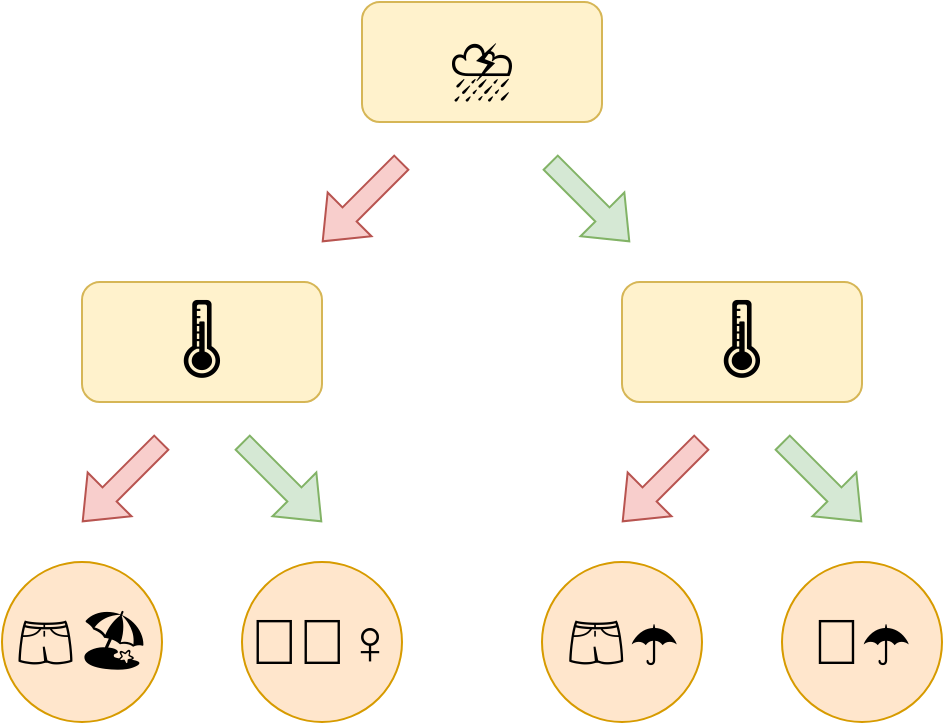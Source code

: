 <mxfile version="20.3.0" type="device" pages="2"><diagram id="JN0zHAh6BFn4j13bKOty" name="tree"><mxGraphModel dx="894" dy="756" grid="1" gridSize="10" guides="1" tooltips="1" connect="1" arrows="1" fold="1" page="1" pageScale="1" pageWidth="827" pageHeight="1169" math="0" shadow="0"><root><mxCell id="0"/><mxCell id="1" parent="0"/><mxCell id="rEfYlDC6JsmRlaF0XOwu-1" value="&lt;font style=&quot;font-size: 32px;&quot;&gt;⛈️&lt;/font&gt;" style="rounded=1;whiteSpace=wrap;html=1;fillColor=#fff2cc;strokeColor=#d6b656;" vertex="1" parent="1"><mxGeometry x="320" width="120" height="60" as="geometry"/></mxCell><mxCell id="bLOIux1K6Hptt9k5YJII-6" value="" style="shape=flexArrow;endArrow=classic;html=1;rounded=0;fontSize=32;fillColor=#d5e8d4;strokeColor=#82b366;" edge="1" parent="1"><mxGeometry width="50" height="50" relative="1" as="geometry"><mxPoint x="414" y="80" as="sourcePoint"/><mxPoint x="454" y="120" as="targetPoint"/></mxGeometry></mxCell><mxCell id="bLOIux1K6Hptt9k5YJII-7" value="" style="shape=flexArrow;endArrow=classic;html=1;rounded=0;fontSize=32;fillColor=#f8cecc;strokeColor=#b85450;" edge="1" parent="1"><mxGeometry width="50" height="50" relative="1" as="geometry"><mxPoint x="340" y="80" as="sourcePoint"/><mxPoint x="300" y="120" as="targetPoint"/></mxGeometry></mxCell><mxCell id="bLOIux1K6Hptt9k5YJII-11" value="🩳🏖️" style="ellipse;whiteSpace=wrap;html=1;aspect=fixed;fontSize=32;fillColor=#ffe6cc;strokeColor=#d79b00;" vertex="1" parent="1"><mxGeometry x="140" y="280" width="80" height="80" as="geometry"/></mxCell><mxCell id="bLOIux1K6Hptt9k5YJII-12" value="🎽🏃‍♀️" style="ellipse;whiteSpace=wrap;html=1;aspect=fixed;fontSize=32;fillColor=#ffe6cc;strokeColor=#d79b00;" vertex="1" parent="1"><mxGeometry x="260" y="280" width="80" height="80" as="geometry"/></mxCell><mxCell id="bLOIux1K6Hptt9k5YJII-13" value="🩳☂️" style="ellipse;whiteSpace=wrap;html=1;aspect=fixed;fontSize=32;fillColor=#ffe6cc;strokeColor=#d79b00;" vertex="1" parent="1"><mxGeometry x="410" y="280" width="80" height="80" as="geometry"/></mxCell><mxCell id="bLOIux1K6Hptt9k5YJII-14" value="🧥☂️" style="ellipse;whiteSpace=wrap;html=1;aspect=fixed;fontSize=32;fillColor=#ffe6cc;strokeColor=#d79b00;" vertex="1" parent="1"><mxGeometry x="530" y="280" width="80" height="80" as="geometry"/></mxCell><mxCell id="bLOIux1K6Hptt9k5YJII-17" value="" style="group" vertex="1" connectable="0" parent="1"><mxGeometry x="450" y="140" width="120" height="120" as="geometry"/></mxCell><mxCell id="bLOIux1K6Hptt9k5YJII-2" value="&lt;font style=&quot;font-size: 32px;&quot;&gt;🌡️&lt;/font&gt;" style="rounded=1;whiteSpace=wrap;html=1;fillColor=#fff2cc;strokeColor=#d6b656;" vertex="1" parent="bLOIux1K6Hptt9k5YJII-17"><mxGeometry width="120" height="60" as="geometry"/></mxCell><mxCell id="bLOIux1K6Hptt9k5YJII-9" value="" style="shape=flexArrow;endArrow=classic;html=1;rounded=0;fontSize=32;fillColor=#f8cecc;strokeColor=#b85450;" edge="1" parent="bLOIux1K6Hptt9k5YJII-17"><mxGeometry width="50" height="50" relative="1" as="geometry"><mxPoint x="40" y="80" as="sourcePoint"/><mxPoint y="120" as="targetPoint"/></mxGeometry></mxCell><mxCell id="bLOIux1K6Hptt9k5YJII-16" value="" style="shape=flexArrow;endArrow=classic;html=1;rounded=0;fontSize=32;fillColor=#d5e8d4;strokeColor=#82b366;" edge="1" parent="bLOIux1K6Hptt9k5YJII-17"><mxGeometry width="50" height="50" relative="1" as="geometry"><mxPoint x="80" y="80" as="sourcePoint"/><mxPoint x="120" y="120" as="targetPoint"/></mxGeometry></mxCell><mxCell id="bLOIux1K6Hptt9k5YJII-18" value="" style="group" vertex="1" connectable="0" parent="1"><mxGeometry x="180" y="140" width="120" height="120" as="geometry"/></mxCell><mxCell id="rEfYlDC6JsmRlaF0XOwu-2" value="&lt;font style=&quot;font-size: 32px;&quot;&gt;🌡️&lt;/font&gt;" style="rounded=1;whiteSpace=wrap;html=1;fillColor=#fff2cc;strokeColor=#d6b656;" vertex="1" parent="bLOIux1K6Hptt9k5YJII-18"><mxGeometry width="120" height="60" as="geometry"/></mxCell><mxCell id="bLOIux1K6Hptt9k5YJII-8" value="" style="shape=flexArrow;endArrow=classic;html=1;rounded=0;fontSize=32;fillColor=#f8cecc;strokeColor=#b85450;" edge="1" parent="bLOIux1K6Hptt9k5YJII-18"><mxGeometry width="50" height="50" relative="1" as="geometry"><mxPoint x="40" y="80" as="sourcePoint"/><mxPoint y="120" as="targetPoint"/></mxGeometry></mxCell><mxCell id="bLOIux1K6Hptt9k5YJII-15" value="" style="shape=flexArrow;endArrow=classic;html=1;rounded=0;fontSize=32;fillColor=#d5e8d4;strokeColor=#82b366;" edge="1" parent="bLOIux1K6Hptt9k5YJII-18"><mxGeometry width="50" height="50" relative="1" as="geometry"><mxPoint x="80" y="80" as="sourcePoint"/><mxPoint x="120" y="120" as="targetPoint"/></mxGeometry></mxCell></root></mxGraphModel></diagram><diagram id="zIvn4YFOKKlcyvxiOIC0" name="rule"><mxGraphModel dx="894" dy="756" grid="1" gridSize="10" guides="1" tooltips="1" connect="1" arrows="1" fold="1" page="1" pageScale="1" pageWidth="827" pageHeight="1169" math="0" shadow="0"><root><mxCell id="0"/><mxCell id="1" parent="0"/><mxCell id="iW9Hg5VC6wU0c5kmDEYw-1" value="&lt;font style=&quot;font-size: 32px;&quot;&gt;IF ⛈️ THEN&lt;/font&gt;" style="rounded=1;whiteSpace=wrap;html=1;fillColor=#fff2cc;strokeColor=#d6b656;" vertex="1" parent="1"><mxGeometry width="200" height="60" as="geometry"/></mxCell><mxCell id="iW9Hg5VC6wU0c5kmDEYw-4" value="🩳🏖️" style="ellipse;whiteSpace=wrap;html=1;aspect=fixed;fontSize=32;fillColor=#ffe6cc;strokeColor=#d79b00;" vertex="1" parent="1"><mxGeometry x="460" y="260" width="80" height="80" as="geometry"/></mxCell><mxCell id="iW9Hg5VC6wU0c5kmDEYw-5" value="🎽🏃‍♀️" style="ellipse;whiteSpace=wrap;html=1;aspect=fixed;fontSize=32;fillColor=#ffe6cc;strokeColor=#d79b00;" vertex="1" parent="1"><mxGeometry x="460" y="120" width="80" height="80" as="geometry"/></mxCell><mxCell id="iW9Hg5VC6wU0c5kmDEYw-6" value="🩳☂️" style="ellipse;whiteSpace=wrap;html=1;aspect=fixed;fontSize=32;fillColor=#ffe6cc;strokeColor=#d79b00;" vertex="1" parent="1"><mxGeometry x="160" y="260" width="80" height="80" as="geometry"/></mxCell><mxCell id="iW9Hg5VC6wU0c5kmDEYw-7" value="🧥☂️" style="ellipse;whiteSpace=wrap;html=1;aspect=fixed;fontSize=32;fillColor=#ffe6cc;strokeColor=#d79b00;" vertex="1" parent="1"><mxGeometry x="160" y="120" width="80" height="80" as="geometry"/></mxCell><mxCell id="iW9Hg5VC6wU0c5kmDEYw-13" value="&lt;font style=&quot;font-size: 32px;&quot;&gt;IF 🌡️ THEN&lt;/font&gt;" style="rounded=1;whiteSpace=wrap;html=1;fillColor=#fff2cc;strokeColor=#d6b656;" vertex="1" parent="1"><mxGeometry x="80" y="60" width="220" height="60" as="geometry"/></mxCell><mxCell id="iW9Hg5VC6wU0c5kmDEYw-16" value="&lt;font style=&quot;font-size: 32px;&quot;&gt;ELSE&lt;/font&gt;" style="rounded=1;whiteSpace=wrap;html=1;fillColor=#fff2cc;strokeColor=#d6b656;" vertex="1" parent="1"><mxGeometry x="80" y="200" width="220" height="60" as="geometry"/></mxCell><mxCell id="iW9Hg5VC6wU0c5kmDEYw-17" value="&lt;font style=&quot;font-size: 32px;&quot;&gt;ELSE&lt;/font&gt;" style="rounded=1;whiteSpace=wrap;html=1;fillColor=#fff2cc;strokeColor=#d6b656;" vertex="1" parent="1"><mxGeometry x="300" width="220" height="60" as="geometry"/></mxCell><mxCell id="iW9Hg5VC6wU0c5kmDEYw-18" value="&lt;font style=&quot;font-size: 32px;&quot;&gt;IF 🌡️ THEN&lt;/font&gt;" style="rounded=1;whiteSpace=wrap;html=1;fillColor=#fff2cc;strokeColor=#d6b656;" vertex="1" parent="1"><mxGeometry x="380" y="60" width="220" height="60" as="geometry"/></mxCell><mxCell id="iW9Hg5VC6wU0c5kmDEYw-19" value="&lt;font style=&quot;font-size: 32px;&quot;&gt;ELSE&lt;/font&gt;" style="rounded=1;whiteSpace=wrap;html=1;fillColor=#fff2cc;strokeColor=#d6b656;" vertex="1" parent="1"><mxGeometry x="380" y="200" width="220" height="60" as="geometry"/></mxCell></root></mxGraphModel></diagram></mxfile>